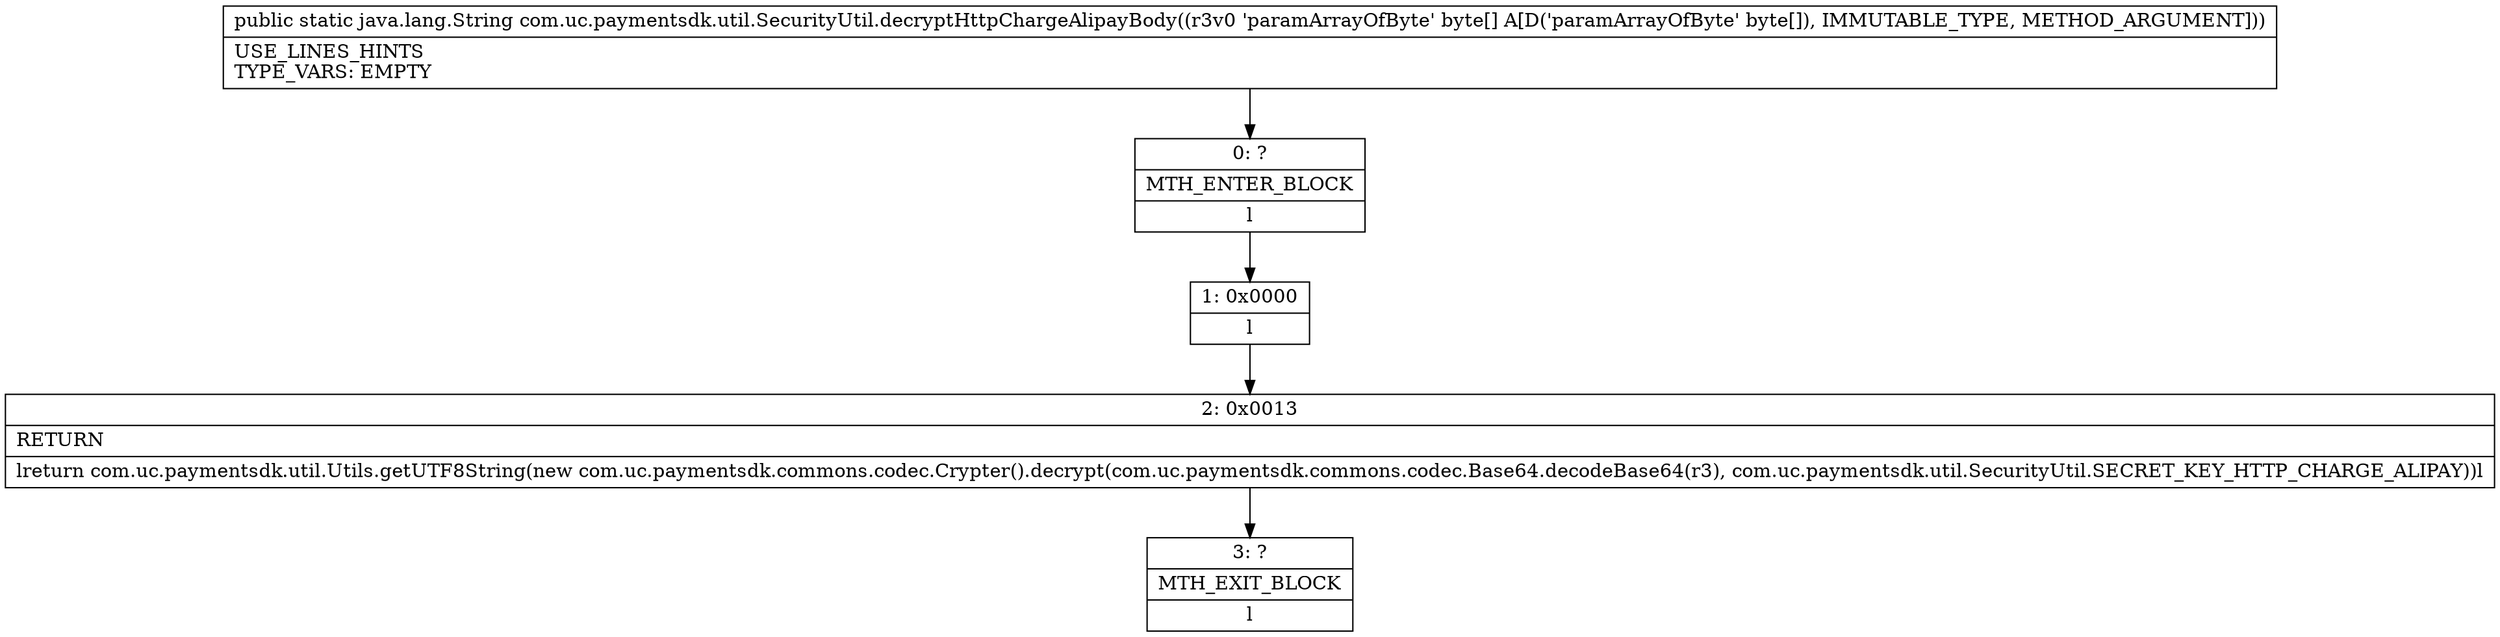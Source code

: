 digraph "CFG forcom.uc.paymentsdk.util.SecurityUtil.decryptHttpChargeAlipayBody([B)Ljava\/lang\/String;" {
Node_0 [shape=record,label="{0\:\ ?|MTH_ENTER_BLOCK\l|l}"];
Node_1 [shape=record,label="{1\:\ 0x0000|l}"];
Node_2 [shape=record,label="{2\:\ 0x0013|RETURN\l|lreturn com.uc.paymentsdk.util.Utils.getUTF8String(new com.uc.paymentsdk.commons.codec.Crypter().decrypt(com.uc.paymentsdk.commons.codec.Base64.decodeBase64(r3), com.uc.paymentsdk.util.SecurityUtil.SECRET_KEY_HTTP_CHARGE_ALIPAY))l}"];
Node_3 [shape=record,label="{3\:\ ?|MTH_EXIT_BLOCK\l|l}"];
MethodNode[shape=record,label="{public static java.lang.String com.uc.paymentsdk.util.SecurityUtil.decryptHttpChargeAlipayBody((r3v0 'paramArrayOfByte' byte[] A[D('paramArrayOfByte' byte[]), IMMUTABLE_TYPE, METHOD_ARGUMENT]))  | USE_LINES_HINTS\lTYPE_VARS: EMPTY\l}"];
MethodNode -> Node_0;
Node_0 -> Node_1;
Node_1 -> Node_2;
Node_2 -> Node_3;
}

